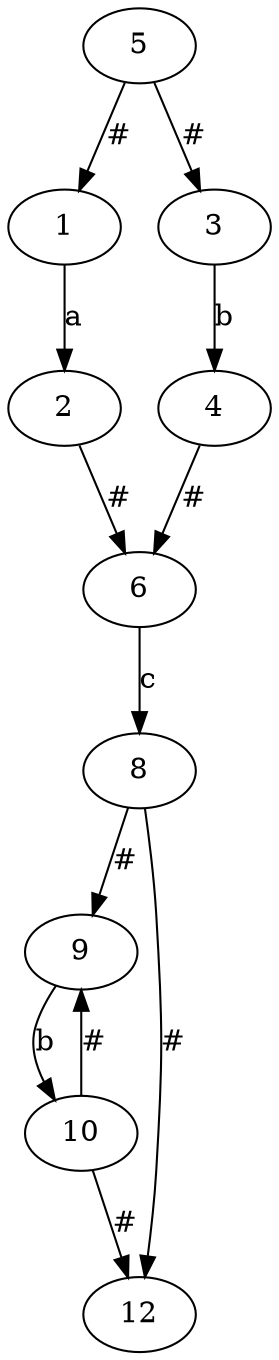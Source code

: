 digraph LinkedList {
node [shape=ellipse];
Node1 [label="1"];
Node2 [label="2"];
Node3 [label="3"];
Node4 [label="4"];
Node5 [label="5"];
Node6 [label="6"];
Node8 [label="8"];
Node9 [label="9"];
Node10 [label="10"];
Node12 [label="12"];
Node1 -> Node2[label="a"];
Node3 -> Node4[label="b"];
Node5 -> Node1[label="#"];
Node5 -> Node3[label="#"];
Node2 -> Node6[label="#"];
Node4 -> Node6[label="#"];
Node6 -> Node8[label="c"];
Node9 -> Node10[label="b"];
Node8 -> Node9[label="#"];
Node10 -> Node12[label="#"];
Node8 -> Node12[label="#"];
Node10 -> Node9[label="#"];
}
